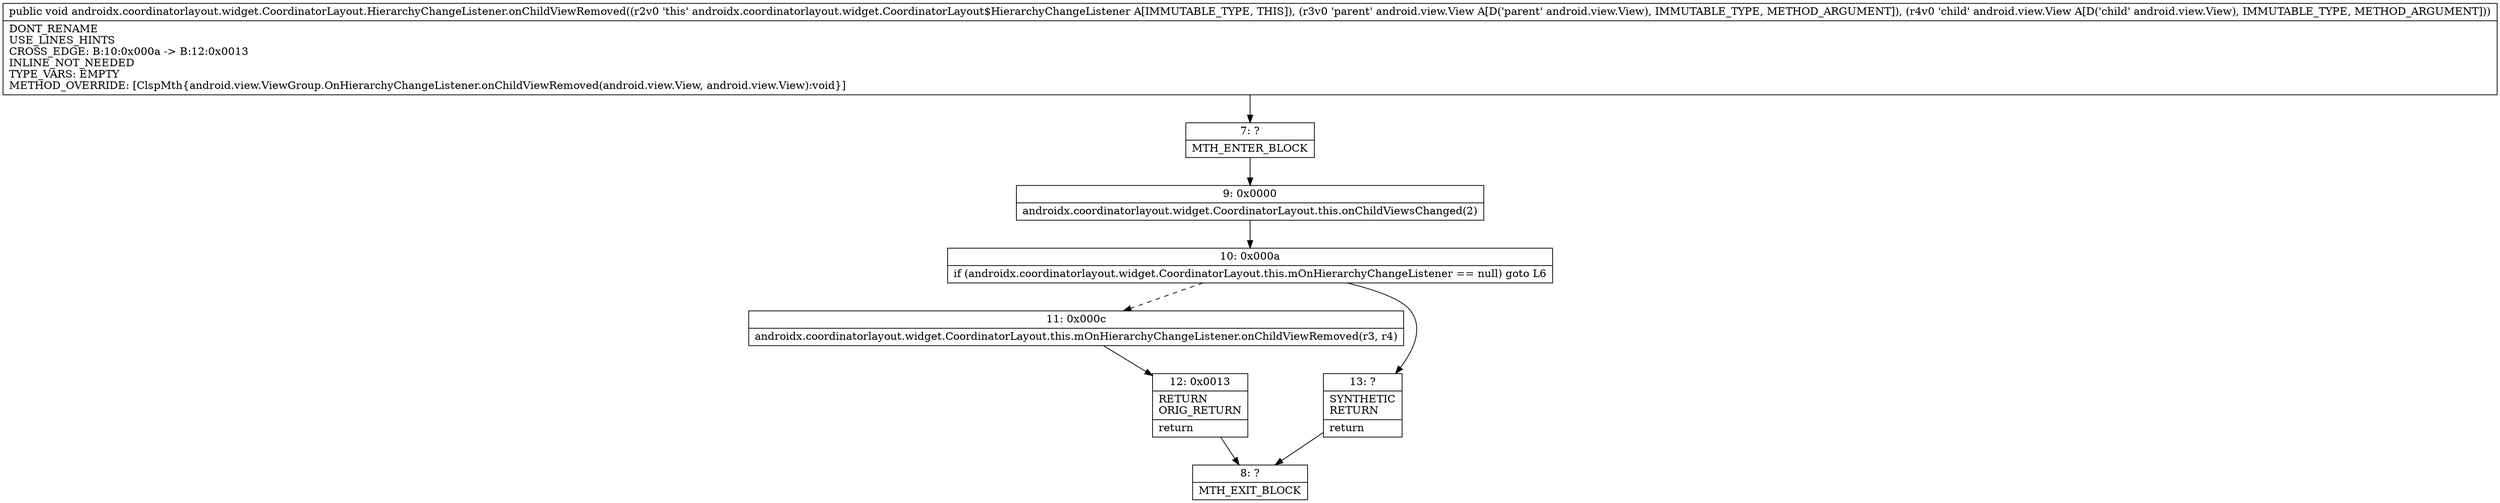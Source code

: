 digraph "CFG forandroidx.coordinatorlayout.widget.CoordinatorLayout.HierarchyChangeListener.onChildViewRemoved(Landroid\/view\/View;Landroid\/view\/View;)V" {
Node_7 [shape=record,label="{7\:\ ?|MTH_ENTER_BLOCK\l}"];
Node_9 [shape=record,label="{9\:\ 0x0000|androidx.coordinatorlayout.widget.CoordinatorLayout.this.onChildViewsChanged(2)\l}"];
Node_10 [shape=record,label="{10\:\ 0x000a|if (androidx.coordinatorlayout.widget.CoordinatorLayout.this.mOnHierarchyChangeListener == null) goto L6\l}"];
Node_11 [shape=record,label="{11\:\ 0x000c|androidx.coordinatorlayout.widget.CoordinatorLayout.this.mOnHierarchyChangeListener.onChildViewRemoved(r3, r4)\l}"];
Node_12 [shape=record,label="{12\:\ 0x0013|RETURN\lORIG_RETURN\l|return\l}"];
Node_8 [shape=record,label="{8\:\ ?|MTH_EXIT_BLOCK\l}"];
Node_13 [shape=record,label="{13\:\ ?|SYNTHETIC\lRETURN\l|return\l}"];
MethodNode[shape=record,label="{public void androidx.coordinatorlayout.widget.CoordinatorLayout.HierarchyChangeListener.onChildViewRemoved((r2v0 'this' androidx.coordinatorlayout.widget.CoordinatorLayout$HierarchyChangeListener A[IMMUTABLE_TYPE, THIS]), (r3v0 'parent' android.view.View A[D('parent' android.view.View), IMMUTABLE_TYPE, METHOD_ARGUMENT]), (r4v0 'child' android.view.View A[D('child' android.view.View), IMMUTABLE_TYPE, METHOD_ARGUMENT]))  | DONT_RENAME\lUSE_LINES_HINTS\lCROSS_EDGE: B:10:0x000a \-\> B:12:0x0013\lINLINE_NOT_NEEDED\lTYPE_VARS: EMPTY\lMETHOD_OVERRIDE: [ClspMth\{android.view.ViewGroup.OnHierarchyChangeListener.onChildViewRemoved(android.view.View, android.view.View):void\}]\l}"];
MethodNode -> Node_7;Node_7 -> Node_9;
Node_9 -> Node_10;
Node_10 -> Node_11[style=dashed];
Node_10 -> Node_13;
Node_11 -> Node_12;
Node_12 -> Node_8;
Node_13 -> Node_8;
}

